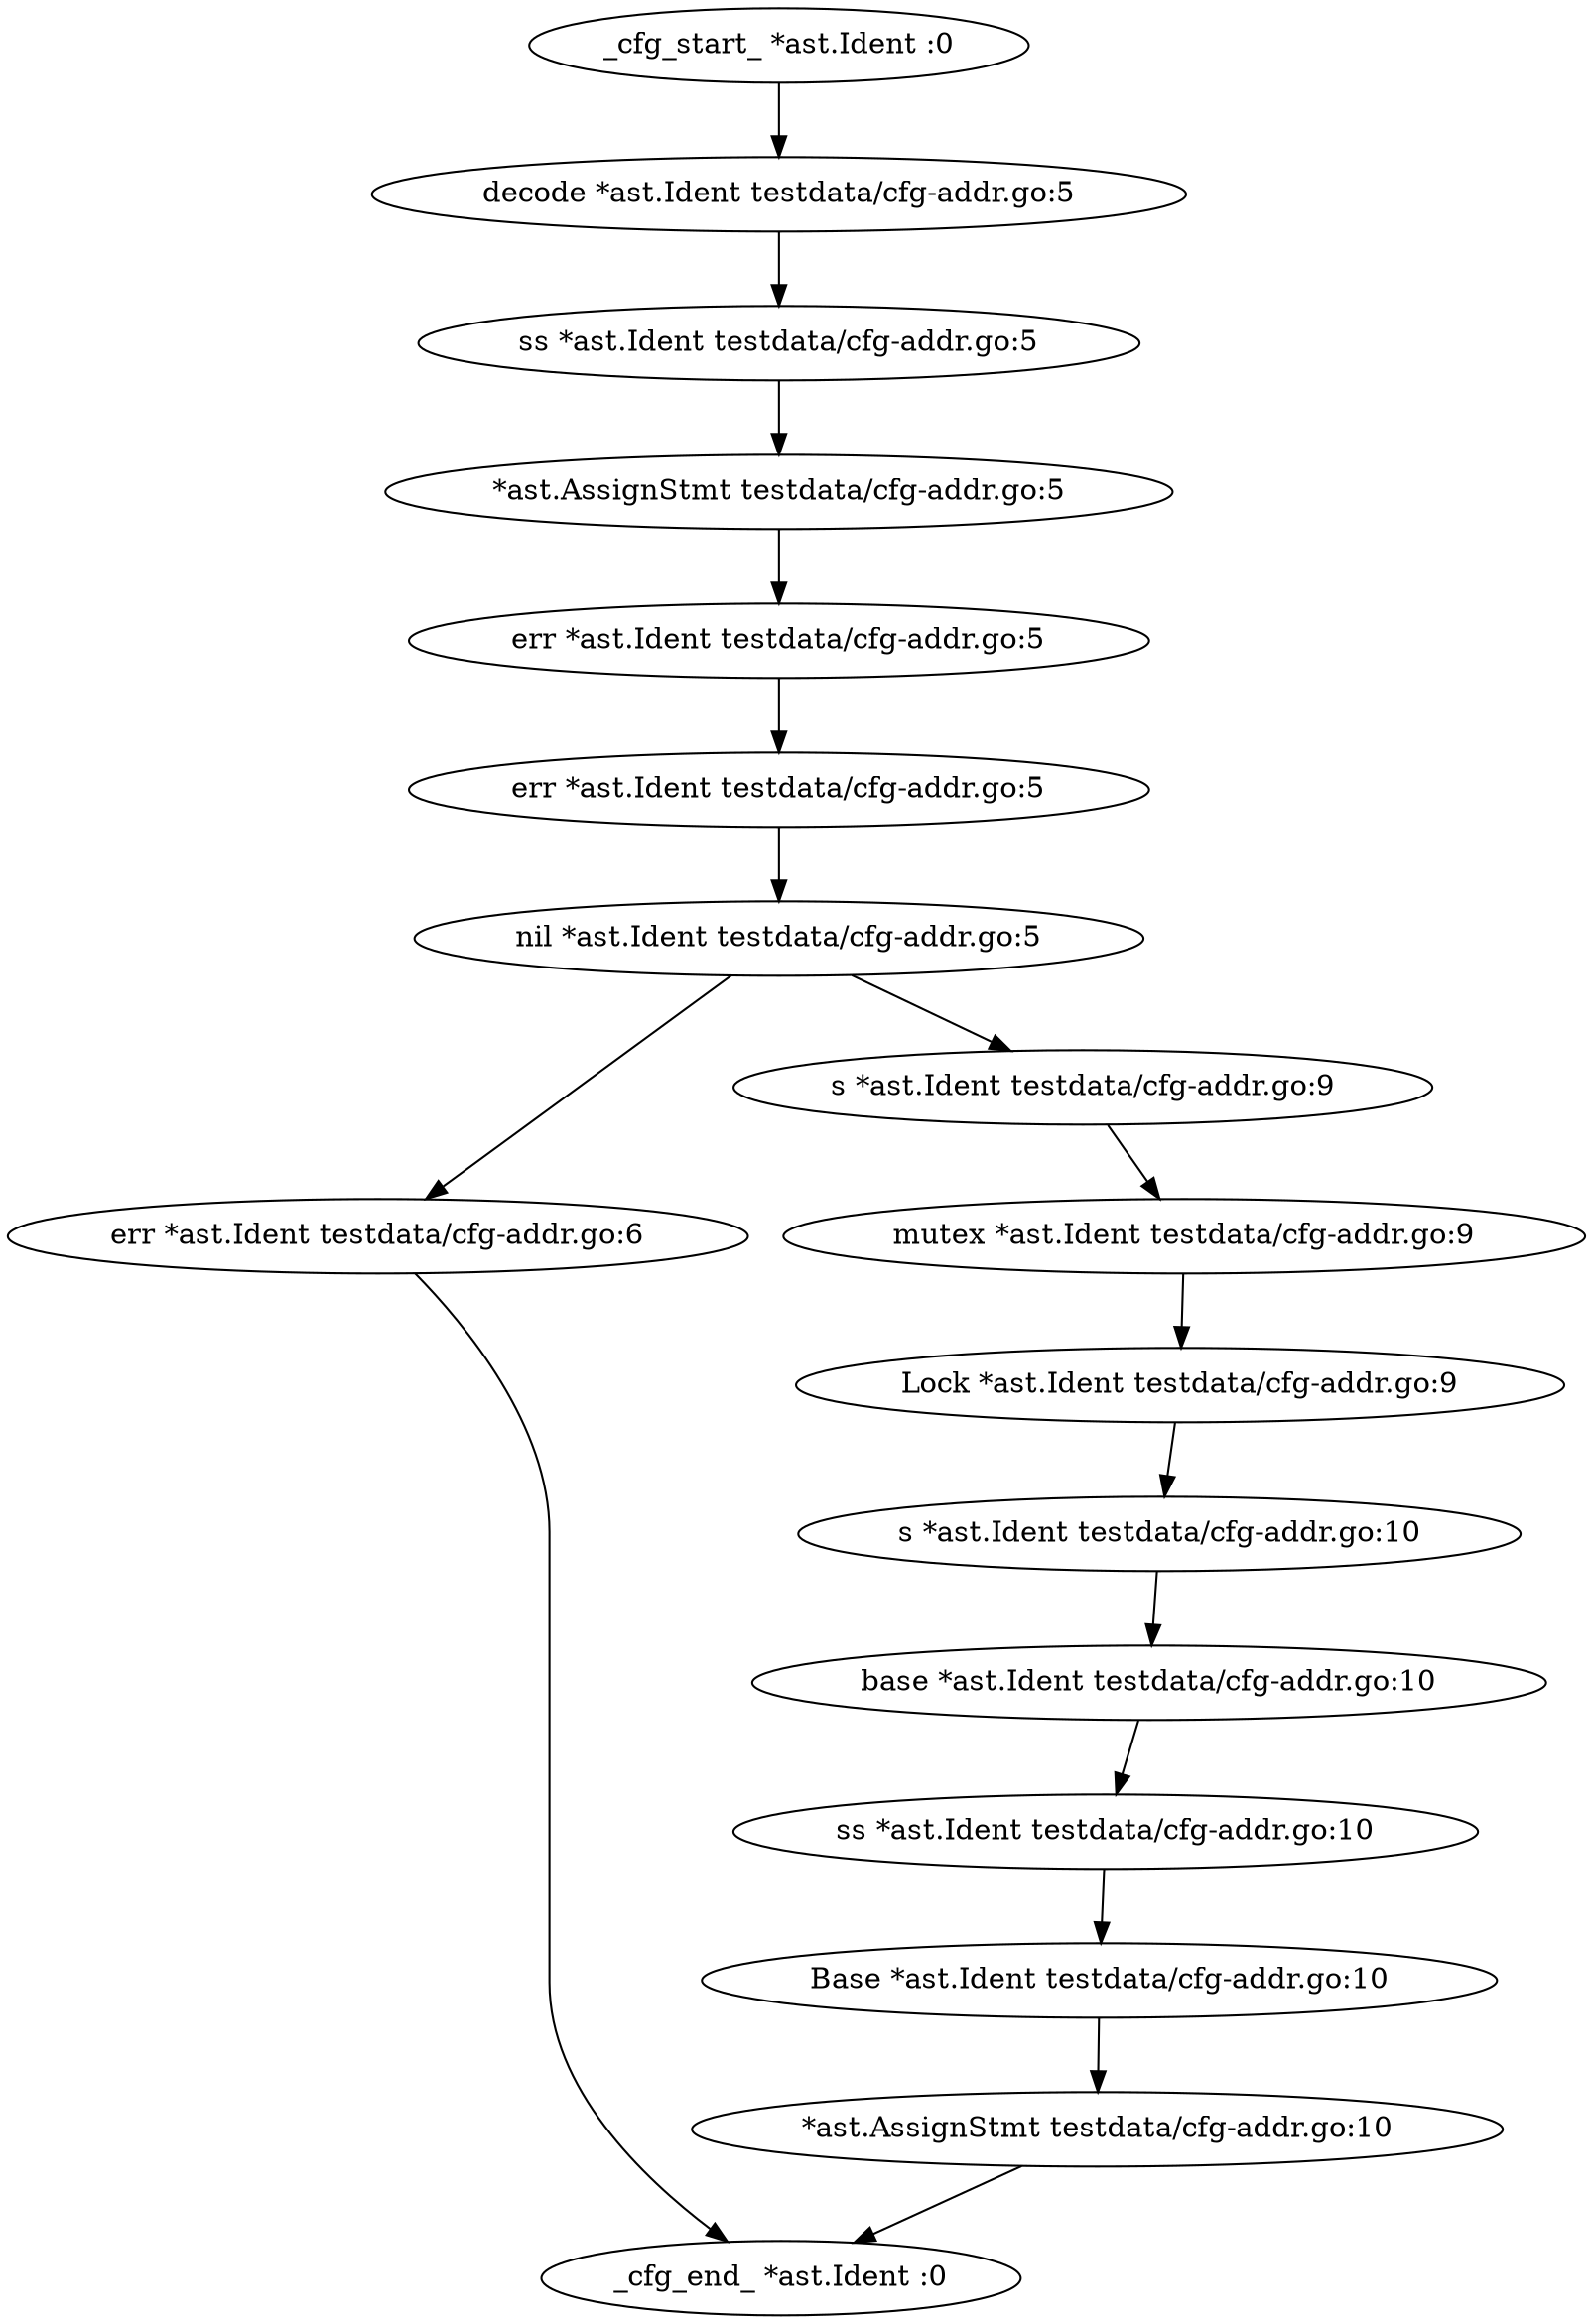 digraph cfg {
n9 [label="_cfg_end_ *ast.Ident :0"];
n8 [label="err *ast.Ident testdata/cfg-addr.go:6"];
n8 -> n9 [label=""];
n17 [label="*ast.AssignStmt testdata/cfg-addr.go:10"];
n17 -> n9 [label=""];
n16 [label="Base *ast.Ident testdata/cfg-addr.go:10"];
n16 -> n17 [label=""];
n15 [label="ss *ast.Ident testdata/cfg-addr.go:10"];
n15 -> n16 [label=""];
n14 [label="base *ast.Ident testdata/cfg-addr.go:10"];
n14 -> n15 [label=""];
n13 [label="s *ast.Ident testdata/cfg-addr.go:10"];
n13 -> n14 [label=""];
n12 [label="Lock *ast.Ident testdata/cfg-addr.go:9"];
n12 -> n13 [label=""];
n11 [label="mutex *ast.Ident testdata/cfg-addr.go:9"];
n11 -> n12 [label=""];
n10 [label="s *ast.Ident testdata/cfg-addr.go:9"];
n10 -> n11 [label=""];
n7 [label="nil *ast.Ident testdata/cfg-addr.go:5"];
n7 -> n8 [label=""];
n7 -> n10 [label=""];
n6 [label="err *ast.Ident testdata/cfg-addr.go:5"];
n6 -> n7 [label=""];
n5 [label="err *ast.Ident testdata/cfg-addr.go:5"];
n5 -> n6 [label=""];
n4 [label="*ast.AssignStmt testdata/cfg-addr.go:5"];
n4 -> n5 [label=""];
n3 [label="ss *ast.Ident testdata/cfg-addr.go:5"];
n3 -> n4 [label=""];
n2 [label="decode *ast.Ident testdata/cfg-addr.go:5"];
n2 -> n3 [label=""];
n1 [label="_cfg_start_ *ast.Ident :0"];
n1 -> n2 [label=""];
}
